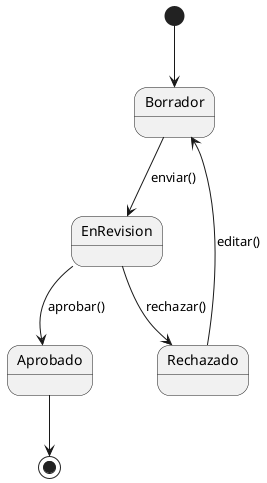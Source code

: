 @startuml
[*] --> Borrador
Borrador --> EnRevision : enviar()
EnRevision --> Aprobado : aprobar()
EnRevision --> Rechazado : rechazar()
Rechazado --> Borrador : editar()
Aprobado --> [*]
@enduml